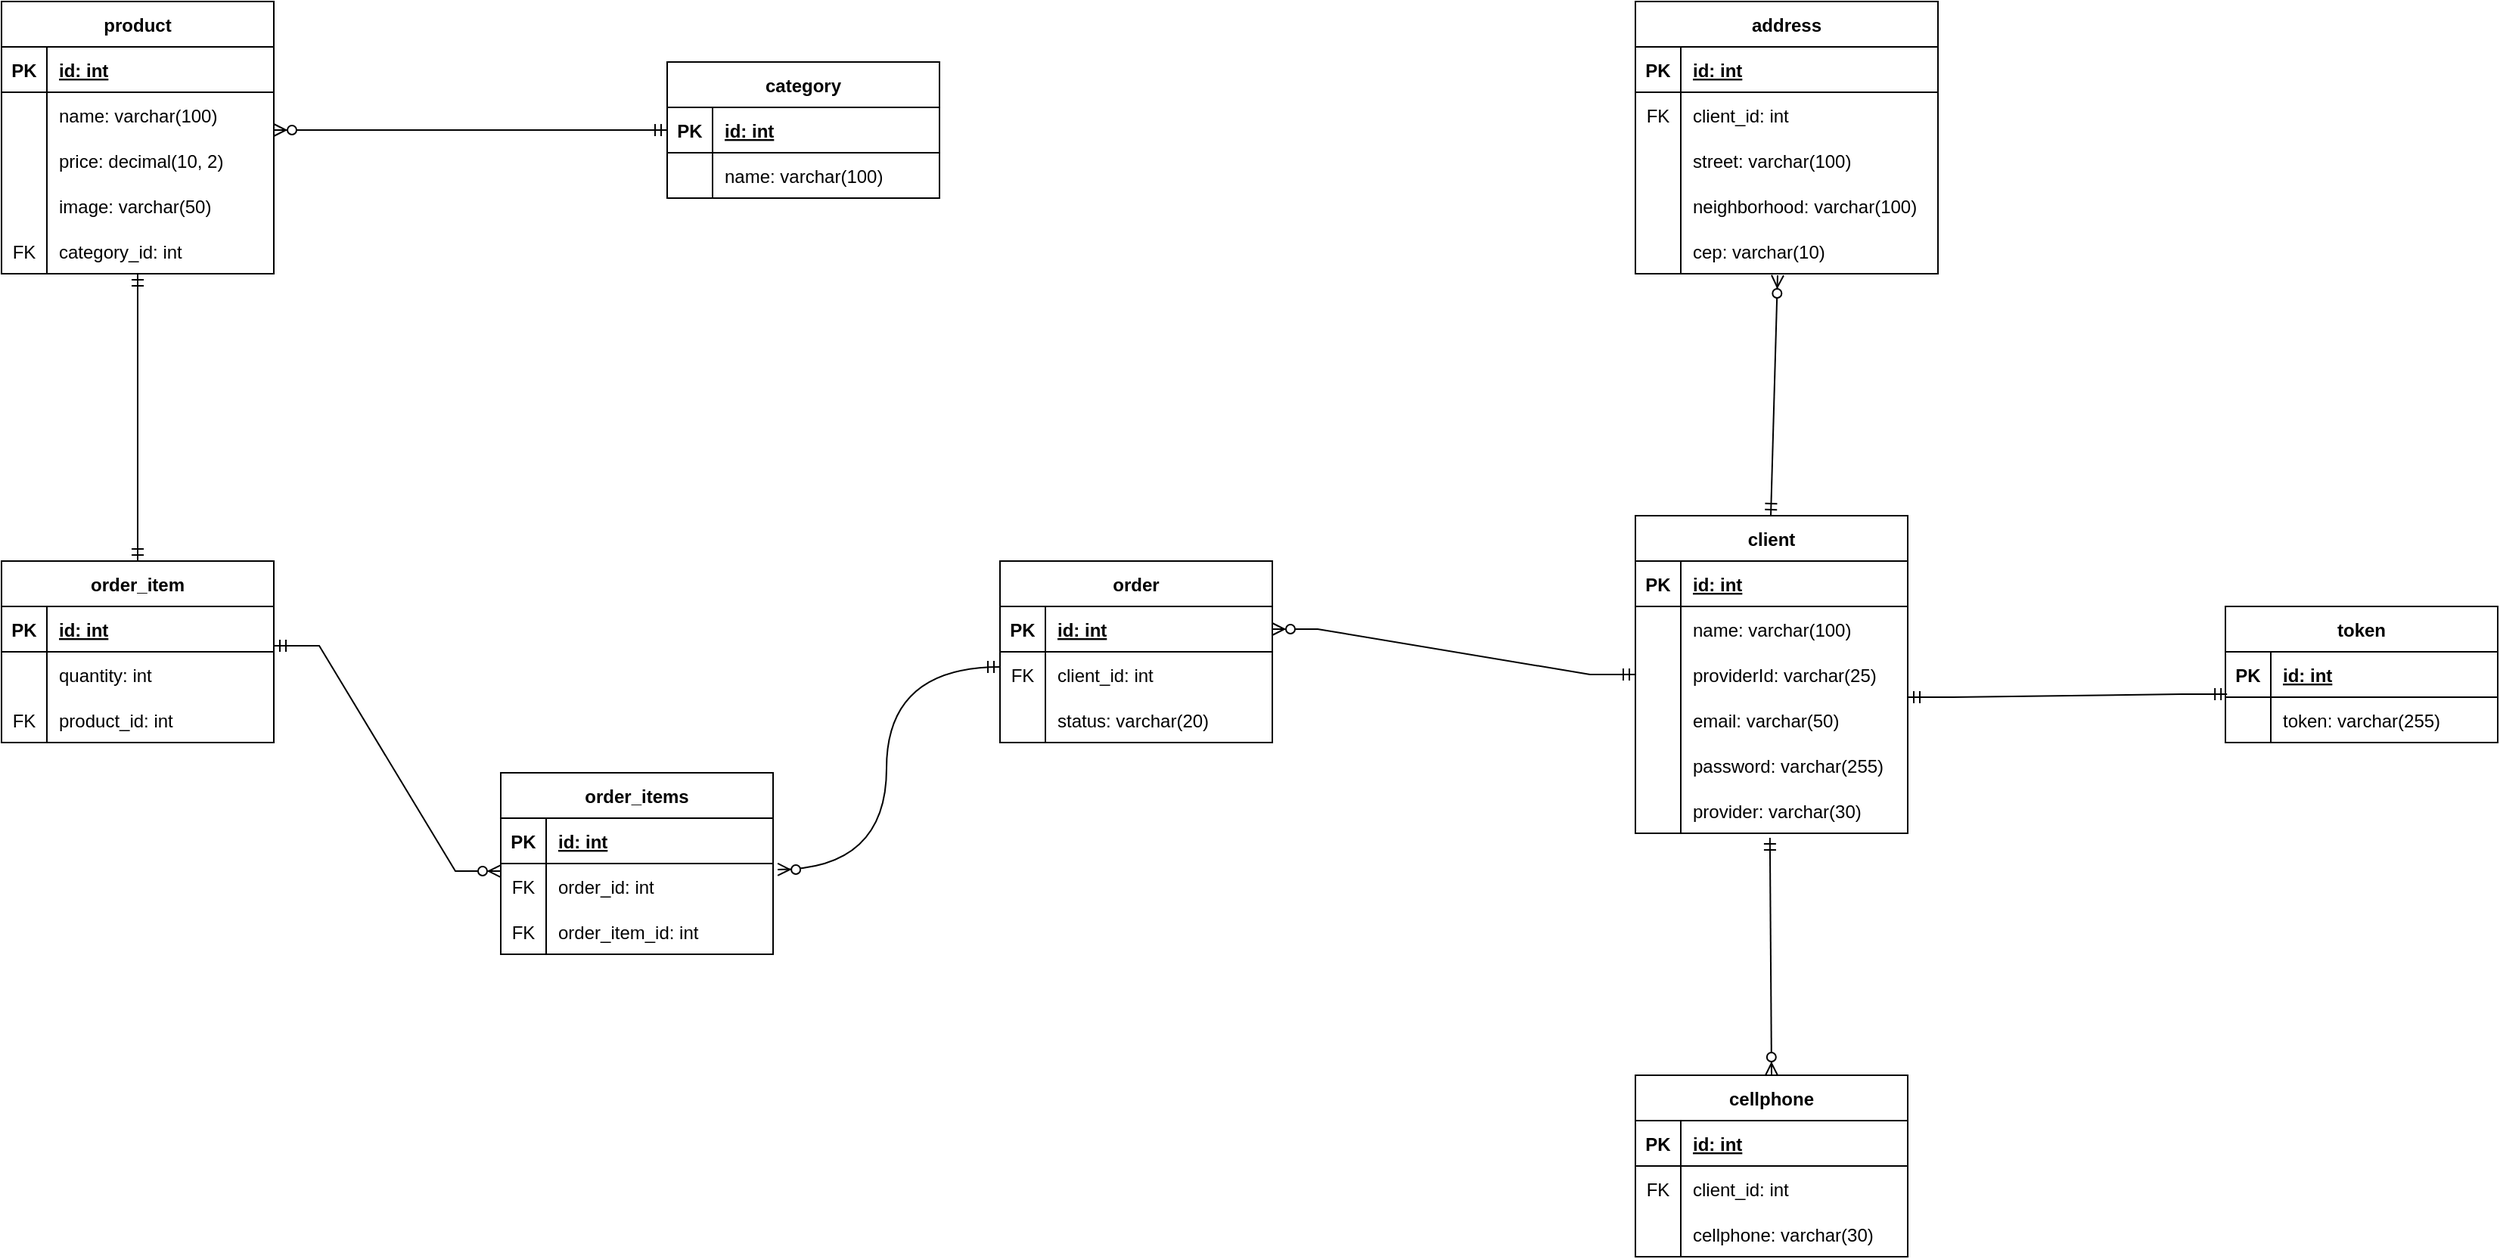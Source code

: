 <mxfile version="20.8.24" type="device"><diagram name="Page-1" id="gezLoNhb-tjD5XH3WzKL"><mxGraphModel dx="2074" dy="797" grid="1" gridSize="10" guides="1" tooltips="1" connect="1" arrows="1" fold="1" page="1" pageScale="1" pageWidth="850" pageHeight="1100" math="0" shadow="0"><root><mxCell id="0"/><mxCell id="1" parent="0"/><mxCell id="jkJOTehZVfetr9WeZ3uj-1" value="product" style="shape=table;startSize=30;container=1;collapsible=1;childLayout=tableLayout;fixedRows=1;rowLines=0;fontStyle=1;align=center;resizeLast=1;" parent="1" vertex="1"><mxGeometry x="90" y="50" width="180" height="180" as="geometry"/></mxCell><mxCell id="jkJOTehZVfetr9WeZ3uj-2" value="" style="shape=tableRow;horizontal=0;startSize=0;swimlaneHead=0;swimlaneBody=0;fillColor=none;collapsible=0;dropTarget=0;points=[[0,0.5],[1,0.5]];portConstraint=eastwest;top=0;left=0;right=0;bottom=1;" parent="jkJOTehZVfetr9WeZ3uj-1" vertex="1"><mxGeometry y="30" width="180" height="30" as="geometry"/></mxCell><mxCell id="jkJOTehZVfetr9WeZ3uj-3" value="PK" style="shape=partialRectangle;connectable=0;fillColor=none;top=0;left=0;bottom=0;right=0;fontStyle=1;overflow=hidden;" parent="jkJOTehZVfetr9WeZ3uj-2" vertex="1"><mxGeometry width="30" height="30" as="geometry"><mxRectangle width="30" height="30" as="alternateBounds"/></mxGeometry></mxCell><mxCell id="jkJOTehZVfetr9WeZ3uj-4" value="id: int" style="shape=partialRectangle;connectable=0;fillColor=none;top=0;left=0;bottom=0;right=0;align=left;spacingLeft=6;fontStyle=5;overflow=hidden;" parent="jkJOTehZVfetr9WeZ3uj-2" vertex="1"><mxGeometry x="30" width="150" height="30" as="geometry"><mxRectangle width="150" height="30" as="alternateBounds"/></mxGeometry></mxCell><mxCell id="jkJOTehZVfetr9WeZ3uj-5" value="" style="shape=tableRow;horizontal=0;startSize=0;swimlaneHead=0;swimlaneBody=0;fillColor=none;collapsible=0;dropTarget=0;points=[[0,0.5],[1,0.5]];portConstraint=eastwest;top=0;left=0;right=0;bottom=0;" parent="jkJOTehZVfetr9WeZ3uj-1" vertex="1"><mxGeometry y="60" width="180" height="30" as="geometry"/></mxCell><mxCell id="jkJOTehZVfetr9WeZ3uj-6" value="" style="shape=partialRectangle;connectable=0;fillColor=none;top=0;left=0;bottom=0;right=0;editable=1;overflow=hidden;" parent="jkJOTehZVfetr9WeZ3uj-5" vertex="1"><mxGeometry width="30" height="30" as="geometry"><mxRectangle width="30" height="30" as="alternateBounds"/></mxGeometry></mxCell><mxCell id="jkJOTehZVfetr9WeZ3uj-7" value="name: varchar(100)" style="shape=partialRectangle;connectable=0;fillColor=none;top=0;left=0;bottom=0;right=0;align=left;spacingLeft=6;overflow=hidden;" parent="jkJOTehZVfetr9WeZ3uj-5" vertex="1"><mxGeometry x="30" width="150" height="30" as="geometry"><mxRectangle width="150" height="30" as="alternateBounds"/></mxGeometry></mxCell><mxCell id="jkJOTehZVfetr9WeZ3uj-8" value="" style="shape=tableRow;horizontal=0;startSize=0;swimlaneHead=0;swimlaneBody=0;fillColor=none;collapsible=0;dropTarget=0;points=[[0,0.5],[1,0.5]];portConstraint=eastwest;top=0;left=0;right=0;bottom=0;" parent="jkJOTehZVfetr9WeZ3uj-1" vertex="1"><mxGeometry y="90" width="180" height="30" as="geometry"/></mxCell><mxCell id="jkJOTehZVfetr9WeZ3uj-9" value="" style="shape=partialRectangle;connectable=0;fillColor=none;top=0;left=0;bottom=0;right=0;editable=1;overflow=hidden;" parent="jkJOTehZVfetr9WeZ3uj-8" vertex="1"><mxGeometry width="30" height="30" as="geometry"><mxRectangle width="30" height="30" as="alternateBounds"/></mxGeometry></mxCell><mxCell id="jkJOTehZVfetr9WeZ3uj-10" value="price: decimal(10, 2)" style="shape=partialRectangle;connectable=0;fillColor=none;top=0;left=0;bottom=0;right=0;align=left;spacingLeft=6;overflow=hidden;" parent="jkJOTehZVfetr9WeZ3uj-8" vertex="1"><mxGeometry x="30" width="150" height="30" as="geometry"><mxRectangle width="150" height="30" as="alternateBounds"/></mxGeometry></mxCell><mxCell id="jkJOTehZVfetr9WeZ3uj-11" value="" style="shape=tableRow;horizontal=0;startSize=0;swimlaneHead=0;swimlaneBody=0;fillColor=none;collapsible=0;dropTarget=0;points=[[0,0.5],[1,0.5]];portConstraint=eastwest;top=0;left=0;right=0;bottom=0;" parent="jkJOTehZVfetr9WeZ3uj-1" vertex="1"><mxGeometry y="120" width="180" height="30" as="geometry"/></mxCell><mxCell id="jkJOTehZVfetr9WeZ3uj-12" value="" style="shape=partialRectangle;connectable=0;fillColor=none;top=0;left=0;bottom=0;right=0;editable=1;overflow=hidden;" parent="jkJOTehZVfetr9WeZ3uj-11" vertex="1"><mxGeometry width="30" height="30" as="geometry"><mxRectangle width="30" height="30" as="alternateBounds"/></mxGeometry></mxCell><mxCell id="jkJOTehZVfetr9WeZ3uj-13" value="image: varchar(50)" style="shape=partialRectangle;connectable=0;fillColor=none;top=0;left=0;bottom=0;right=0;align=left;spacingLeft=6;overflow=hidden;" parent="jkJOTehZVfetr9WeZ3uj-11" vertex="1"><mxGeometry x="30" width="150" height="30" as="geometry"><mxRectangle width="150" height="30" as="alternateBounds"/></mxGeometry></mxCell><mxCell id="jkJOTehZVfetr9WeZ3uj-195" value="" style="shape=tableRow;horizontal=0;startSize=0;swimlaneHead=0;swimlaneBody=0;fillColor=none;collapsible=0;dropTarget=0;points=[[0,0.5],[1,0.5]];portConstraint=eastwest;top=0;left=0;right=0;bottom=0;" parent="jkJOTehZVfetr9WeZ3uj-1" vertex="1"><mxGeometry y="150" width="180" height="30" as="geometry"/></mxCell><mxCell id="jkJOTehZVfetr9WeZ3uj-196" value="FK" style="shape=partialRectangle;connectable=0;fillColor=none;top=0;left=0;bottom=0;right=0;fontStyle=0;overflow=hidden;" parent="jkJOTehZVfetr9WeZ3uj-195" vertex="1"><mxGeometry width="30" height="30" as="geometry"><mxRectangle width="30" height="30" as="alternateBounds"/></mxGeometry></mxCell><mxCell id="jkJOTehZVfetr9WeZ3uj-197" value="category_id: int" style="shape=partialRectangle;connectable=0;fillColor=none;top=0;left=0;bottom=0;right=0;align=left;spacingLeft=6;fontStyle=0;overflow=hidden;" parent="jkJOTehZVfetr9WeZ3uj-195" vertex="1"><mxGeometry x="30" width="150" height="30" as="geometry"><mxRectangle width="150" height="30" as="alternateBounds"/></mxGeometry></mxCell><mxCell id="jkJOTehZVfetr9WeZ3uj-42" value="category" style="shape=table;startSize=30;container=1;collapsible=1;childLayout=tableLayout;fixedRows=1;rowLines=0;fontStyle=1;align=center;resizeLast=1;" parent="1" vertex="1"><mxGeometry x="530" y="90" width="180" height="90" as="geometry"/></mxCell><mxCell id="jkJOTehZVfetr9WeZ3uj-43" value="" style="shape=tableRow;horizontal=0;startSize=0;swimlaneHead=0;swimlaneBody=0;fillColor=none;collapsible=0;dropTarget=0;points=[[0,0.5],[1,0.5]];portConstraint=eastwest;top=0;left=0;right=0;bottom=1;" parent="jkJOTehZVfetr9WeZ3uj-42" vertex="1"><mxGeometry y="30" width="180" height="30" as="geometry"/></mxCell><mxCell id="jkJOTehZVfetr9WeZ3uj-44" value="PK" style="shape=partialRectangle;connectable=0;fillColor=none;top=0;left=0;bottom=0;right=0;fontStyle=1;overflow=hidden;" parent="jkJOTehZVfetr9WeZ3uj-43" vertex="1"><mxGeometry width="30" height="30" as="geometry"><mxRectangle width="30" height="30" as="alternateBounds"/></mxGeometry></mxCell><mxCell id="jkJOTehZVfetr9WeZ3uj-45" value="id: int" style="shape=partialRectangle;connectable=0;fillColor=none;top=0;left=0;bottom=0;right=0;align=left;spacingLeft=6;fontStyle=5;overflow=hidden;" parent="jkJOTehZVfetr9WeZ3uj-43" vertex="1"><mxGeometry x="30" width="150" height="30" as="geometry"><mxRectangle width="150" height="30" as="alternateBounds"/></mxGeometry></mxCell><mxCell id="jkJOTehZVfetr9WeZ3uj-46" value="" style="shape=tableRow;horizontal=0;startSize=0;swimlaneHead=0;swimlaneBody=0;fillColor=none;collapsible=0;dropTarget=0;points=[[0,0.5],[1,0.5]];portConstraint=eastwest;top=0;left=0;right=0;bottom=0;" parent="jkJOTehZVfetr9WeZ3uj-42" vertex="1"><mxGeometry y="60" width="180" height="30" as="geometry"/></mxCell><mxCell id="jkJOTehZVfetr9WeZ3uj-47" value="" style="shape=partialRectangle;connectable=0;fillColor=none;top=0;left=0;bottom=0;right=0;editable=1;overflow=hidden;" parent="jkJOTehZVfetr9WeZ3uj-46" vertex="1"><mxGeometry width="30" height="30" as="geometry"><mxRectangle width="30" height="30" as="alternateBounds"/></mxGeometry></mxCell><mxCell id="jkJOTehZVfetr9WeZ3uj-48" value="name: varchar(100)" style="shape=partialRectangle;connectable=0;fillColor=none;top=0;left=0;bottom=0;right=0;align=left;spacingLeft=6;overflow=hidden;" parent="jkJOTehZVfetr9WeZ3uj-46" vertex="1"><mxGeometry x="30" width="150" height="30" as="geometry"><mxRectangle width="150" height="30" as="alternateBounds"/></mxGeometry></mxCell><mxCell id="jkJOTehZVfetr9WeZ3uj-93" value="order_item" style="shape=table;startSize=30;container=1;collapsible=1;childLayout=tableLayout;fixedRows=1;rowLines=0;fontStyle=1;align=center;resizeLast=1;" parent="1" vertex="1"><mxGeometry x="90" y="420" width="180" height="120" as="geometry"/></mxCell><mxCell id="jkJOTehZVfetr9WeZ3uj-94" value="" style="shape=tableRow;horizontal=0;startSize=0;swimlaneHead=0;swimlaneBody=0;fillColor=none;collapsible=0;dropTarget=0;points=[[0,0.5],[1,0.5]];portConstraint=eastwest;top=0;left=0;right=0;bottom=1;" parent="jkJOTehZVfetr9WeZ3uj-93" vertex="1"><mxGeometry y="30" width="180" height="30" as="geometry"/></mxCell><mxCell id="jkJOTehZVfetr9WeZ3uj-95" value="PK" style="shape=partialRectangle;connectable=0;fillColor=none;top=0;left=0;bottom=0;right=0;fontStyle=1;overflow=hidden;" parent="jkJOTehZVfetr9WeZ3uj-94" vertex="1"><mxGeometry width="30" height="30" as="geometry"><mxRectangle width="30" height="30" as="alternateBounds"/></mxGeometry></mxCell><mxCell id="jkJOTehZVfetr9WeZ3uj-96" value="id: int" style="shape=partialRectangle;connectable=0;fillColor=none;top=0;left=0;bottom=0;right=0;align=left;spacingLeft=6;fontStyle=5;overflow=hidden;" parent="jkJOTehZVfetr9WeZ3uj-94" vertex="1"><mxGeometry x="30" width="150" height="30" as="geometry"><mxRectangle width="150" height="30" as="alternateBounds"/></mxGeometry></mxCell><mxCell id="jkJOTehZVfetr9WeZ3uj-97" value="" style="shape=tableRow;horizontal=0;startSize=0;swimlaneHead=0;swimlaneBody=0;fillColor=none;collapsible=0;dropTarget=0;points=[[0,0.5],[1,0.5]];portConstraint=eastwest;top=0;left=0;right=0;bottom=0;" parent="jkJOTehZVfetr9WeZ3uj-93" vertex="1"><mxGeometry y="60" width="180" height="30" as="geometry"/></mxCell><mxCell id="jkJOTehZVfetr9WeZ3uj-98" value="" style="shape=partialRectangle;connectable=0;fillColor=none;top=0;left=0;bottom=0;right=0;editable=1;overflow=hidden;" parent="jkJOTehZVfetr9WeZ3uj-97" vertex="1"><mxGeometry width="30" height="30" as="geometry"><mxRectangle width="30" height="30" as="alternateBounds"/></mxGeometry></mxCell><mxCell id="jkJOTehZVfetr9WeZ3uj-99" value="quantity: int" style="shape=partialRectangle;connectable=0;fillColor=none;top=0;left=0;bottom=0;right=0;align=left;spacingLeft=6;overflow=hidden;" parent="jkJOTehZVfetr9WeZ3uj-97" vertex="1"><mxGeometry x="30" width="150" height="30" as="geometry"><mxRectangle width="150" height="30" as="alternateBounds"/></mxGeometry></mxCell><mxCell id="jkJOTehZVfetr9WeZ3uj-100" value="" style="shape=tableRow;horizontal=0;startSize=0;swimlaneHead=0;swimlaneBody=0;fillColor=none;collapsible=0;dropTarget=0;points=[[0,0.5],[1,0.5]];portConstraint=eastwest;top=0;left=0;right=0;bottom=0;" parent="jkJOTehZVfetr9WeZ3uj-93" vertex="1"><mxGeometry y="90" width="180" height="30" as="geometry"/></mxCell><mxCell id="jkJOTehZVfetr9WeZ3uj-101" value="FK" style="shape=partialRectangle;connectable=0;fillColor=none;top=0;left=0;bottom=0;right=0;editable=1;overflow=hidden;" parent="jkJOTehZVfetr9WeZ3uj-100" vertex="1"><mxGeometry width="30" height="30" as="geometry"><mxRectangle width="30" height="30" as="alternateBounds"/></mxGeometry></mxCell><mxCell id="jkJOTehZVfetr9WeZ3uj-102" value="product_id: int" style="shape=partialRectangle;connectable=0;fillColor=none;top=0;left=0;bottom=0;right=0;align=left;spacingLeft=6;overflow=hidden;" parent="jkJOTehZVfetr9WeZ3uj-100" vertex="1"><mxGeometry x="30" width="150" height="30" as="geometry"><mxRectangle width="150" height="30" as="alternateBounds"/></mxGeometry></mxCell><mxCell id="jkJOTehZVfetr9WeZ3uj-106" value="" style="fontSize=12;html=1;endArrow=ERmandOne;startArrow=ERmandOne;rounded=0;entryX=0.5;entryY=0;entryDx=0;entryDy=0;" parent="1" target="jkJOTehZVfetr9WeZ3uj-93" edge="1"><mxGeometry width="100" height="100" relative="1" as="geometry"><mxPoint x="180" y="230" as="sourcePoint"/><mxPoint x="210" y="360" as="targetPoint"/></mxGeometry></mxCell><mxCell id="jkJOTehZVfetr9WeZ3uj-107" value="order" style="shape=table;startSize=30;container=1;collapsible=1;childLayout=tableLayout;fixedRows=1;rowLines=0;fontStyle=1;align=center;resizeLast=1;" parent="1" vertex="1"><mxGeometry x="750" y="420" width="180" height="120" as="geometry"/></mxCell><mxCell id="jkJOTehZVfetr9WeZ3uj-108" value="" style="shape=tableRow;horizontal=0;startSize=0;swimlaneHead=0;swimlaneBody=0;fillColor=none;collapsible=0;dropTarget=0;points=[[0,0.5],[1,0.5]];portConstraint=eastwest;top=0;left=0;right=0;bottom=1;" parent="jkJOTehZVfetr9WeZ3uj-107" vertex="1"><mxGeometry y="30" width="180" height="30" as="geometry"/></mxCell><mxCell id="jkJOTehZVfetr9WeZ3uj-109" value="PK" style="shape=partialRectangle;connectable=0;fillColor=none;top=0;left=0;bottom=0;right=0;fontStyle=1;overflow=hidden;" parent="jkJOTehZVfetr9WeZ3uj-108" vertex="1"><mxGeometry width="30" height="30" as="geometry"><mxRectangle width="30" height="30" as="alternateBounds"/></mxGeometry></mxCell><mxCell id="jkJOTehZVfetr9WeZ3uj-110" value="id: int" style="shape=partialRectangle;connectable=0;fillColor=none;top=0;left=0;bottom=0;right=0;align=left;spacingLeft=6;fontStyle=5;overflow=hidden;" parent="jkJOTehZVfetr9WeZ3uj-108" vertex="1"><mxGeometry x="30" width="150" height="30" as="geometry"><mxRectangle width="150" height="30" as="alternateBounds"/></mxGeometry></mxCell><mxCell id="jkJOTehZVfetr9WeZ3uj-111" value="" style="shape=tableRow;horizontal=0;startSize=0;swimlaneHead=0;swimlaneBody=0;fillColor=none;collapsible=0;dropTarget=0;points=[[0,0.5],[1,0.5]];portConstraint=eastwest;top=0;left=0;right=0;bottom=0;" parent="jkJOTehZVfetr9WeZ3uj-107" vertex="1"><mxGeometry y="60" width="180" height="30" as="geometry"/></mxCell><mxCell id="jkJOTehZVfetr9WeZ3uj-112" value="FK" style="shape=partialRectangle;connectable=0;fillColor=none;top=0;left=0;bottom=0;right=0;editable=1;overflow=hidden;" parent="jkJOTehZVfetr9WeZ3uj-111" vertex="1"><mxGeometry width="30" height="30" as="geometry"><mxRectangle width="30" height="30" as="alternateBounds"/></mxGeometry></mxCell><mxCell id="jkJOTehZVfetr9WeZ3uj-113" value="client_id: int" style="shape=partialRectangle;connectable=0;fillColor=none;top=0;left=0;bottom=0;right=0;align=left;spacingLeft=6;overflow=hidden;" parent="jkJOTehZVfetr9WeZ3uj-111" vertex="1"><mxGeometry x="30" width="150" height="30" as="geometry"><mxRectangle width="150" height="30" as="alternateBounds"/></mxGeometry></mxCell><mxCell id="jkJOTehZVfetr9WeZ3uj-114" value="" style="shape=tableRow;horizontal=0;startSize=0;swimlaneHead=0;swimlaneBody=0;fillColor=none;collapsible=0;dropTarget=0;points=[[0,0.5],[1,0.5]];portConstraint=eastwest;top=0;left=0;right=0;bottom=0;" parent="jkJOTehZVfetr9WeZ3uj-107" vertex="1"><mxGeometry y="90" width="180" height="30" as="geometry"/></mxCell><mxCell id="jkJOTehZVfetr9WeZ3uj-115" value="" style="shape=partialRectangle;connectable=0;fillColor=none;top=0;left=0;bottom=0;right=0;editable=1;overflow=hidden;" parent="jkJOTehZVfetr9WeZ3uj-114" vertex="1"><mxGeometry width="30" height="30" as="geometry"><mxRectangle width="30" height="30" as="alternateBounds"/></mxGeometry></mxCell><mxCell id="jkJOTehZVfetr9WeZ3uj-116" value="status: varchar(20)" style="shape=partialRectangle;connectable=0;fillColor=none;top=0;left=0;bottom=0;right=0;align=left;spacingLeft=6;overflow=hidden;" parent="jkJOTehZVfetr9WeZ3uj-114" vertex="1"><mxGeometry x="30" width="150" height="30" as="geometry"><mxRectangle width="150" height="30" as="alternateBounds"/></mxGeometry></mxCell><mxCell id="jkJOTehZVfetr9WeZ3uj-123" value="" style="fontSize=12;html=1;endArrow=ERzeroToMany;startArrow=ERmandOne;rounded=0;exitX=0;exitY=0.5;exitDx=0;exitDy=0;" parent="1" source="jkJOTehZVfetr9WeZ3uj-43" edge="1"><mxGeometry width="100" height="100" relative="1" as="geometry"><mxPoint x="390" y="200" as="sourcePoint"/><mxPoint x="270" y="135" as="targetPoint"/></mxGeometry></mxCell><mxCell id="jkJOTehZVfetr9WeZ3uj-124" value="order_items" style="shape=table;startSize=30;container=1;collapsible=1;childLayout=tableLayout;fixedRows=1;rowLines=0;fontStyle=1;align=center;resizeLast=1;" parent="1" vertex="1"><mxGeometry x="420" y="560" width="180" height="120" as="geometry"/></mxCell><mxCell id="jkJOTehZVfetr9WeZ3uj-125" value="" style="shape=tableRow;horizontal=0;startSize=0;swimlaneHead=0;swimlaneBody=0;fillColor=none;collapsible=0;dropTarget=0;points=[[0,0.5],[1,0.5]];portConstraint=eastwest;top=0;left=0;right=0;bottom=1;" parent="jkJOTehZVfetr9WeZ3uj-124" vertex="1"><mxGeometry y="30" width="180" height="30" as="geometry"/></mxCell><mxCell id="jkJOTehZVfetr9WeZ3uj-126" value="PK" style="shape=partialRectangle;connectable=0;fillColor=none;top=0;left=0;bottom=0;right=0;fontStyle=1;overflow=hidden;" parent="jkJOTehZVfetr9WeZ3uj-125" vertex="1"><mxGeometry width="30" height="30" as="geometry"><mxRectangle width="30" height="30" as="alternateBounds"/></mxGeometry></mxCell><mxCell id="jkJOTehZVfetr9WeZ3uj-127" value="id: int" style="shape=partialRectangle;connectable=0;fillColor=none;top=0;left=0;bottom=0;right=0;align=left;spacingLeft=6;fontStyle=5;overflow=hidden;" parent="jkJOTehZVfetr9WeZ3uj-125" vertex="1"><mxGeometry x="30" width="150" height="30" as="geometry"><mxRectangle width="150" height="30" as="alternateBounds"/></mxGeometry></mxCell><mxCell id="jkJOTehZVfetr9WeZ3uj-128" value="" style="shape=tableRow;horizontal=0;startSize=0;swimlaneHead=0;swimlaneBody=0;fillColor=none;collapsible=0;dropTarget=0;points=[[0,0.5],[1,0.5]];portConstraint=eastwest;top=0;left=0;right=0;bottom=0;" parent="jkJOTehZVfetr9WeZ3uj-124" vertex="1"><mxGeometry y="60" width="180" height="30" as="geometry"/></mxCell><mxCell id="jkJOTehZVfetr9WeZ3uj-129" value="FK" style="shape=partialRectangle;connectable=0;fillColor=none;top=0;left=0;bottom=0;right=0;editable=1;overflow=hidden;" parent="jkJOTehZVfetr9WeZ3uj-128" vertex="1"><mxGeometry width="30" height="30" as="geometry"><mxRectangle width="30" height="30" as="alternateBounds"/></mxGeometry></mxCell><mxCell id="jkJOTehZVfetr9WeZ3uj-130" value="order_id: int" style="shape=partialRectangle;connectable=0;fillColor=none;top=0;left=0;bottom=0;right=0;align=left;spacingLeft=6;overflow=hidden;" parent="jkJOTehZVfetr9WeZ3uj-128" vertex="1"><mxGeometry x="30" width="150" height="30" as="geometry"><mxRectangle width="150" height="30" as="alternateBounds"/></mxGeometry></mxCell><mxCell id="jkJOTehZVfetr9WeZ3uj-131" value="" style="shape=tableRow;horizontal=0;startSize=0;swimlaneHead=0;swimlaneBody=0;fillColor=none;collapsible=0;dropTarget=0;points=[[0,0.5],[1,0.5]];portConstraint=eastwest;top=0;left=0;right=0;bottom=0;" parent="jkJOTehZVfetr9WeZ3uj-124" vertex="1"><mxGeometry y="90" width="180" height="30" as="geometry"/></mxCell><mxCell id="jkJOTehZVfetr9WeZ3uj-132" value="FK" style="shape=partialRectangle;connectable=0;fillColor=none;top=0;left=0;bottom=0;right=0;editable=1;overflow=hidden;" parent="jkJOTehZVfetr9WeZ3uj-131" vertex="1"><mxGeometry width="30" height="30" as="geometry"><mxRectangle width="30" height="30" as="alternateBounds"/></mxGeometry></mxCell><mxCell id="jkJOTehZVfetr9WeZ3uj-133" value="order_item_id: int" style="shape=partialRectangle;connectable=0;fillColor=none;top=0;left=0;bottom=0;right=0;align=left;spacingLeft=6;overflow=hidden;" parent="jkJOTehZVfetr9WeZ3uj-131" vertex="1"><mxGeometry x="30" width="150" height="30" as="geometry"><mxRectangle width="150" height="30" as="alternateBounds"/></mxGeometry></mxCell><mxCell id="jkJOTehZVfetr9WeZ3uj-137" value="" style="edgeStyle=entityRelationEdgeStyle;fontSize=12;html=1;endArrow=ERzeroToMany;startArrow=ERmandOne;rounded=0;entryX=0;entryY=0.167;entryDx=0;entryDy=0;entryPerimeter=0;exitX=1;exitY=-0.133;exitDx=0;exitDy=0;exitPerimeter=0;" parent="1" source="jkJOTehZVfetr9WeZ3uj-97" target="jkJOTehZVfetr9WeZ3uj-128" edge="1"><mxGeometry width="100" height="100" relative="1" as="geometry"><mxPoint x="310" y="480" as="sourcePoint"/><mxPoint x="370" y="380" as="targetPoint"/></mxGeometry></mxCell><mxCell id="jkJOTehZVfetr9WeZ3uj-139" value="client" style="shape=table;startSize=30;container=1;collapsible=1;childLayout=tableLayout;fixedRows=1;rowLines=0;fontStyle=1;align=center;resizeLast=1;" parent="1" vertex="1"><mxGeometry x="1170" y="390" width="180" height="210" as="geometry"/></mxCell><mxCell id="jkJOTehZVfetr9WeZ3uj-140" value="" style="shape=tableRow;horizontal=0;startSize=0;swimlaneHead=0;swimlaneBody=0;fillColor=none;collapsible=0;dropTarget=0;points=[[0,0.5],[1,0.5]];portConstraint=eastwest;top=0;left=0;right=0;bottom=1;" parent="jkJOTehZVfetr9WeZ3uj-139" vertex="1"><mxGeometry y="30" width="180" height="30" as="geometry"/></mxCell><mxCell id="jkJOTehZVfetr9WeZ3uj-141" value="PK" style="shape=partialRectangle;connectable=0;fillColor=none;top=0;left=0;bottom=0;right=0;fontStyle=1;overflow=hidden;" parent="jkJOTehZVfetr9WeZ3uj-140" vertex="1"><mxGeometry width="30" height="30" as="geometry"><mxRectangle width="30" height="30" as="alternateBounds"/></mxGeometry></mxCell><mxCell id="jkJOTehZVfetr9WeZ3uj-142" value="id: int" style="shape=partialRectangle;connectable=0;fillColor=none;top=0;left=0;bottom=0;right=0;align=left;spacingLeft=6;fontStyle=5;overflow=hidden;" parent="jkJOTehZVfetr9WeZ3uj-140" vertex="1"><mxGeometry x="30" width="150" height="30" as="geometry"><mxRectangle width="150" height="30" as="alternateBounds"/></mxGeometry></mxCell><mxCell id="jkJOTehZVfetr9WeZ3uj-143" value="" style="shape=tableRow;horizontal=0;startSize=0;swimlaneHead=0;swimlaneBody=0;fillColor=none;collapsible=0;dropTarget=0;points=[[0,0.5],[1,0.5]];portConstraint=eastwest;top=0;left=0;right=0;bottom=0;" parent="jkJOTehZVfetr9WeZ3uj-139" vertex="1"><mxGeometry y="60" width="180" height="30" as="geometry"/></mxCell><mxCell id="jkJOTehZVfetr9WeZ3uj-144" value="" style="shape=partialRectangle;connectable=0;fillColor=none;top=0;left=0;bottom=0;right=0;editable=1;overflow=hidden;" parent="jkJOTehZVfetr9WeZ3uj-143" vertex="1"><mxGeometry width="30" height="30" as="geometry"><mxRectangle width="30" height="30" as="alternateBounds"/></mxGeometry></mxCell><mxCell id="jkJOTehZVfetr9WeZ3uj-145" value="name: varchar(100)" style="shape=partialRectangle;connectable=0;fillColor=none;top=0;left=0;bottom=0;right=0;align=left;spacingLeft=6;overflow=hidden;" parent="jkJOTehZVfetr9WeZ3uj-143" vertex="1"><mxGeometry x="30" width="150" height="30" as="geometry"><mxRectangle width="150" height="30" as="alternateBounds"/></mxGeometry></mxCell><mxCell id="jkJOTehZVfetr9WeZ3uj-160" value="" style="shape=tableRow;horizontal=0;startSize=0;swimlaneHead=0;swimlaneBody=0;fillColor=none;collapsible=0;dropTarget=0;points=[[0,0.5],[1,0.5]];portConstraint=eastwest;top=0;left=0;right=0;bottom=0;" parent="jkJOTehZVfetr9WeZ3uj-139" vertex="1"><mxGeometry y="90" width="180" height="30" as="geometry"/></mxCell><mxCell id="jkJOTehZVfetr9WeZ3uj-161" value="" style="shape=partialRectangle;connectable=0;fillColor=none;top=0;left=0;bottom=0;right=0;editable=1;overflow=hidden;" parent="jkJOTehZVfetr9WeZ3uj-160" vertex="1"><mxGeometry width="30" height="30" as="geometry"><mxRectangle width="30" height="30" as="alternateBounds"/></mxGeometry></mxCell><mxCell id="jkJOTehZVfetr9WeZ3uj-162" value="providerId: varchar(25)" style="shape=partialRectangle;connectable=0;fillColor=none;top=0;left=0;bottom=0;right=0;align=left;spacingLeft=6;overflow=hidden;" parent="jkJOTehZVfetr9WeZ3uj-160" vertex="1"><mxGeometry x="30" width="150" height="30" as="geometry"><mxRectangle width="150" height="30" as="alternateBounds"/></mxGeometry></mxCell><mxCell id="jkJOTehZVfetr9WeZ3uj-146" value="" style="shape=tableRow;horizontal=0;startSize=0;swimlaneHead=0;swimlaneBody=0;fillColor=none;collapsible=0;dropTarget=0;points=[[0,0.5],[1,0.5]];portConstraint=eastwest;top=0;left=0;right=0;bottom=0;" parent="jkJOTehZVfetr9WeZ3uj-139" vertex="1"><mxGeometry y="120" width="180" height="30" as="geometry"/></mxCell><mxCell id="jkJOTehZVfetr9WeZ3uj-147" value="" style="shape=partialRectangle;connectable=0;fillColor=none;top=0;left=0;bottom=0;right=0;editable=1;overflow=hidden;" parent="jkJOTehZVfetr9WeZ3uj-146" vertex="1"><mxGeometry width="30" height="30" as="geometry"><mxRectangle width="30" height="30" as="alternateBounds"/></mxGeometry></mxCell><mxCell id="jkJOTehZVfetr9WeZ3uj-148" value="email: varchar(50)" style="shape=partialRectangle;connectable=0;fillColor=none;top=0;left=0;bottom=0;right=0;align=left;spacingLeft=6;overflow=hidden;" parent="jkJOTehZVfetr9WeZ3uj-146" vertex="1"><mxGeometry x="30" width="150" height="30" as="geometry"><mxRectangle width="150" height="30" as="alternateBounds"/></mxGeometry></mxCell><mxCell id="jkJOTehZVfetr9WeZ3uj-149" value="" style="shape=tableRow;horizontal=0;startSize=0;swimlaneHead=0;swimlaneBody=0;fillColor=none;collapsible=0;dropTarget=0;points=[[0,0.5],[1,0.5]];portConstraint=eastwest;top=0;left=0;right=0;bottom=0;" parent="jkJOTehZVfetr9WeZ3uj-139" vertex="1"><mxGeometry y="150" width="180" height="30" as="geometry"/></mxCell><mxCell id="jkJOTehZVfetr9WeZ3uj-150" value="" style="shape=partialRectangle;connectable=0;fillColor=none;top=0;left=0;bottom=0;right=0;editable=1;overflow=hidden;" parent="jkJOTehZVfetr9WeZ3uj-149" vertex="1"><mxGeometry width="30" height="30" as="geometry"><mxRectangle width="30" height="30" as="alternateBounds"/></mxGeometry></mxCell><mxCell id="jkJOTehZVfetr9WeZ3uj-151" value="password: varchar(255)" style="shape=partialRectangle;connectable=0;fillColor=none;top=0;left=0;bottom=0;right=0;align=left;spacingLeft=6;overflow=hidden;" parent="jkJOTehZVfetr9WeZ3uj-149" vertex="1"><mxGeometry x="30" width="150" height="30" as="geometry"><mxRectangle width="150" height="30" as="alternateBounds"/></mxGeometry></mxCell><mxCell id="jkJOTehZVfetr9WeZ3uj-164" value="" style="shape=tableRow;horizontal=0;startSize=0;swimlaneHead=0;swimlaneBody=0;fillColor=none;collapsible=0;dropTarget=0;points=[[0,0.5],[1,0.5]];portConstraint=eastwest;top=0;left=0;right=0;bottom=0;" parent="jkJOTehZVfetr9WeZ3uj-139" vertex="1"><mxGeometry y="180" width="180" height="30" as="geometry"/></mxCell><mxCell id="jkJOTehZVfetr9WeZ3uj-165" value="" style="shape=partialRectangle;connectable=0;fillColor=none;top=0;left=0;bottom=0;right=0;editable=1;overflow=hidden;" parent="jkJOTehZVfetr9WeZ3uj-164" vertex="1"><mxGeometry width="30" height="30" as="geometry"><mxRectangle width="30" height="30" as="alternateBounds"/></mxGeometry></mxCell><mxCell id="jkJOTehZVfetr9WeZ3uj-166" value="provider: varchar(30)" style="shape=partialRectangle;connectable=0;fillColor=none;top=0;left=0;bottom=0;right=0;align=left;spacingLeft=6;overflow=hidden;" parent="jkJOTehZVfetr9WeZ3uj-164" vertex="1"><mxGeometry x="30" width="150" height="30" as="geometry"><mxRectangle width="150" height="30" as="alternateBounds"/></mxGeometry></mxCell><mxCell id="G94xHZr9-VFKCpP7ACbd-2" value="" style="fontSize=12;html=1;endArrow=ERzeroToMany;startArrow=ERmandOne;rounded=0;entryX=1.017;entryY=0.133;entryDx=0;entryDy=0;entryPerimeter=0;exitX=0;exitY=0.333;exitDx=0;exitDy=0;exitPerimeter=0;edgeStyle=orthogonalEdgeStyle;curved=1;" parent="1" source="jkJOTehZVfetr9WeZ3uj-111" target="jkJOTehZVfetr9WeZ3uj-128" edge="1"><mxGeometry width="100" height="100" relative="1" as="geometry"><mxPoint x="570" y="552.5" as="sourcePoint"/><mxPoint x="610" y="330" as="targetPoint"/></mxGeometry></mxCell><mxCell id="G94xHZr9-VFKCpP7ACbd-3" value="" style="edgeStyle=entityRelationEdgeStyle;fontSize=12;html=1;endArrow=ERzeroToMany;startArrow=ERmandOne;rounded=0;exitX=0;exitY=0.5;exitDx=0;exitDy=0;" parent="1" source="jkJOTehZVfetr9WeZ3uj-160" target="jkJOTehZVfetr9WeZ3uj-108" edge="1"><mxGeometry width="100" height="100" relative="1" as="geometry"><mxPoint x="970" y="505" as="sourcePoint"/><mxPoint x="1120" y="350" as="targetPoint"/></mxGeometry></mxCell><mxCell id="kloegmuPQo2oF9CaFxaB-1" value="token" style="shape=table;startSize=30;container=1;collapsible=1;childLayout=tableLayout;fixedRows=1;rowLines=0;fontStyle=1;align=center;resizeLast=1;" vertex="1" parent="1"><mxGeometry x="1560" y="450" width="180" height="90" as="geometry"/></mxCell><mxCell id="kloegmuPQo2oF9CaFxaB-2" value="" style="shape=tableRow;horizontal=0;startSize=0;swimlaneHead=0;swimlaneBody=0;fillColor=none;collapsible=0;dropTarget=0;points=[[0,0.5],[1,0.5]];portConstraint=eastwest;top=0;left=0;right=0;bottom=1;" vertex="1" parent="kloegmuPQo2oF9CaFxaB-1"><mxGeometry y="30" width="180" height="30" as="geometry"/></mxCell><mxCell id="kloegmuPQo2oF9CaFxaB-3" value="PK" style="shape=partialRectangle;connectable=0;fillColor=none;top=0;left=0;bottom=0;right=0;fontStyle=1;overflow=hidden;" vertex="1" parent="kloegmuPQo2oF9CaFxaB-2"><mxGeometry width="30" height="30" as="geometry"><mxRectangle width="30" height="30" as="alternateBounds"/></mxGeometry></mxCell><mxCell id="kloegmuPQo2oF9CaFxaB-4" value="id: int" style="shape=partialRectangle;connectable=0;fillColor=none;top=0;left=0;bottom=0;right=0;align=left;spacingLeft=6;fontStyle=5;overflow=hidden;" vertex="1" parent="kloegmuPQo2oF9CaFxaB-2"><mxGeometry x="30" width="150" height="30" as="geometry"><mxRectangle width="150" height="30" as="alternateBounds"/></mxGeometry></mxCell><mxCell id="kloegmuPQo2oF9CaFxaB-5" value="" style="shape=tableRow;horizontal=0;startSize=0;swimlaneHead=0;swimlaneBody=0;fillColor=none;collapsible=0;dropTarget=0;points=[[0,0.5],[1,0.5]];portConstraint=eastwest;top=0;left=0;right=0;bottom=0;" vertex="1" parent="kloegmuPQo2oF9CaFxaB-1"><mxGeometry y="60" width="180" height="30" as="geometry"/></mxCell><mxCell id="kloegmuPQo2oF9CaFxaB-6" value="" style="shape=partialRectangle;connectable=0;fillColor=none;top=0;left=0;bottom=0;right=0;editable=1;overflow=hidden;" vertex="1" parent="kloegmuPQo2oF9CaFxaB-5"><mxGeometry width="30" height="30" as="geometry"><mxRectangle width="30" height="30" as="alternateBounds"/></mxGeometry></mxCell><mxCell id="kloegmuPQo2oF9CaFxaB-7" value="token: varchar(255)" style="shape=partialRectangle;connectable=0;fillColor=none;top=0;left=0;bottom=0;right=0;align=left;spacingLeft=6;overflow=hidden;" vertex="1" parent="kloegmuPQo2oF9CaFxaB-5"><mxGeometry x="30" width="150" height="30" as="geometry"><mxRectangle width="150" height="30" as="alternateBounds"/></mxGeometry></mxCell><mxCell id="kloegmuPQo2oF9CaFxaB-14" value="" style="edgeStyle=entityRelationEdgeStyle;fontSize=12;html=1;endArrow=ERmandOne;startArrow=ERmandOne;rounded=0;entryX=0.006;entryY=0.933;entryDx=0;entryDy=0;entryPerimeter=0;" edge="1" parent="1" target="kloegmuPQo2oF9CaFxaB-2"><mxGeometry width="100" height="100" relative="1" as="geometry"><mxPoint x="1350" y="510" as="sourcePoint"/><mxPoint x="1450" y="410" as="targetPoint"/></mxGeometry></mxCell><mxCell id="kloegmuPQo2oF9CaFxaB-15" value="address" style="shape=table;startSize=30;container=1;collapsible=1;childLayout=tableLayout;fixedRows=1;rowLines=0;fontStyle=1;align=center;resizeLast=1;" vertex="1" parent="1"><mxGeometry x="1170" y="50" width="200" height="180" as="geometry"/></mxCell><mxCell id="kloegmuPQo2oF9CaFxaB-16" value="" style="shape=tableRow;horizontal=0;startSize=0;swimlaneHead=0;swimlaneBody=0;fillColor=none;collapsible=0;dropTarget=0;points=[[0,0.5],[1,0.5]];portConstraint=eastwest;top=0;left=0;right=0;bottom=1;" vertex="1" parent="kloegmuPQo2oF9CaFxaB-15"><mxGeometry y="30" width="200" height="30" as="geometry"/></mxCell><mxCell id="kloegmuPQo2oF9CaFxaB-17" value="PK" style="shape=partialRectangle;connectable=0;fillColor=none;top=0;left=0;bottom=0;right=0;fontStyle=1;overflow=hidden;" vertex="1" parent="kloegmuPQo2oF9CaFxaB-16"><mxGeometry width="30" height="30" as="geometry"><mxRectangle width="30" height="30" as="alternateBounds"/></mxGeometry></mxCell><mxCell id="kloegmuPQo2oF9CaFxaB-18" value="id: int" style="shape=partialRectangle;connectable=0;fillColor=none;top=0;left=0;bottom=0;right=0;align=left;spacingLeft=6;fontStyle=5;overflow=hidden;" vertex="1" parent="kloegmuPQo2oF9CaFxaB-16"><mxGeometry x="30" width="170" height="30" as="geometry"><mxRectangle width="170" height="30" as="alternateBounds"/></mxGeometry></mxCell><mxCell id="kloegmuPQo2oF9CaFxaB-19" value="" style="shape=tableRow;horizontal=0;startSize=0;swimlaneHead=0;swimlaneBody=0;fillColor=none;collapsible=0;dropTarget=0;points=[[0,0.5],[1,0.5]];portConstraint=eastwest;top=0;left=0;right=0;bottom=0;" vertex="1" parent="kloegmuPQo2oF9CaFxaB-15"><mxGeometry y="60" width="200" height="30" as="geometry"/></mxCell><mxCell id="kloegmuPQo2oF9CaFxaB-20" value="FK" style="shape=partialRectangle;connectable=0;fillColor=none;top=0;left=0;bottom=0;right=0;editable=1;overflow=hidden;" vertex="1" parent="kloegmuPQo2oF9CaFxaB-19"><mxGeometry width="30" height="30" as="geometry"><mxRectangle width="30" height="30" as="alternateBounds"/></mxGeometry></mxCell><mxCell id="kloegmuPQo2oF9CaFxaB-21" value="client_id: int" style="shape=partialRectangle;connectable=0;fillColor=none;top=0;left=0;bottom=0;right=0;align=left;spacingLeft=6;overflow=hidden;" vertex="1" parent="kloegmuPQo2oF9CaFxaB-19"><mxGeometry x="30" width="170" height="30" as="geometry"><mxRectangle width="170" height="30" as="alternateBounds"/></mxGeometry></mxCell><mxCell id="kloegmuPQo2oF9CaFxaB-22" value="" style="shape=tableRow;horizontal=0;startSize=0;swimlaneHead=0;swimlaneBody=0;fillColor=none;collapsible=0;dropTarget=0;points=[[0,0.5],[1,0.5]];portConstraint=eastwest;top=0;left=0;right=0;bottom=0;" vertex="1" parent="kloegmuPQo2oF9CaFxaB-15"><mxGeometry y="90" width="200" height="30" as="geometry"/></mxCell><mxCell id="kloegmuPQo2oF9CaFxaB-23" value="" style="shape=partialRectangle;connectable=0;fillColor=none;top=0;left=0;bottom=0;right=0;editable=1;overflow=hidden;" vertex="1" parent="kloegmuPQo2oF9CaFxaB-22"><mxGeometry width="30" height="30" as="geometry"><mxRectangle width="30" height="30" as="alternateBounds"/></mxGeometry></mxCell><mxCell id="kloegmuPQo2oF9CaFxaB-24" value="street: varchar(100)" style="shape=partialRectangle;connectable=0;fillColor=none;top=0;left=0;bottom=0;right=0;align=left;spacingLeft=6;overflow=hidden;" vertex="1" parent="kloegmuPQo2oF9CaFxaB-22"><mxGeometry x="30" width="170" height="30" as="geometry"><mxRectangle width="170" height="30" as="alternateBounds"/></mxGeometry></mxCell><mxCell id="kloegmuPQo2oF9CaFxaB-32" value="" style="shape=tableRow;horizontal=0;startSize=0;swimlaneHead=0;swimlaneBody=0;fillColor=none;collapsible=0;dropTarget=0;points=[[0,0.5],[1,0.5]];portConstraint=eastwest;top=0;left=0;right=0;bottom=0;" vertex="1" parent="kloegmuPQo2oF9CaFxaB-15"><mxGeometry y="120" width="200" height="30" as="geometry"/></mxCell><mxCell id="kloegmuPQo2oF9CaFxaB-33" value="" style="shape=partialRectangle;connectable=0;fillColor=none;top=0;left=0;bottom=0;right=0;editable=1;overflow=hidden;" vertex="1" parent="kloegmuPQo2oF9CaFxaB-32"><mxGeometry width="30" height="30" as="geometry"><mxRectangle width="30" height="30" as="alternateBounds"/></mxGeometry></mxCell><mxCell id="kloegmuPQo2oF9CaFxaB-34" value="neighborhood: varchar(100)" style="shape=partialRectangle;connectable=0;fillColor=none;top=0;left=0;bottom=0;right=0;align=left;spacingLeft=6;overflow=hidden;" vertex="1" parent="kloegmuPQo2oF9CaFxaB-32"><mxGeometry x="30" width="170" height="30" as="geometry"><mxRectangle width="170" height="30" as="alternateBounds"/></mxGeometry></mxCell><mxCell id="kloegmuPQo2oF9CaFxaB-25" value="" style="shape=tableRow;horizontal=0;startSize=0;swimlaneHead=0;swimlaneBody=0;fillColor=none;collapsible=0;dropTarget=0;points=[[0,0.5],[1,0.5]];portConstraint=eastwest;top=0;left=0;right=0;bottom=0;" vertex="1" parent="kloegmuPQo2oF9CaFxaB-15"><mxGeometry y="150" width="200" height="30" as="geometry"/></mxCell><mxCell id="kloegmuPQo2oF9CaFxaB-26" value="" style="shape=partialRectangle;connectable=0;fillColor=none;top=0;left=0;bottom=0;right=0;editable=1;overflow=hidden;" vertex="1" parent="kloegmuPQo2oF9CaFxaB-25"><mxGeometry width="30" height="30" as="geometry"><mxRectangle width="30" height="30" as="alternateBounds"/></mxGeometry></mxCell><mxCell id="kloegmuPQo2oF9CaFxaB-27" value="cep: varchar(10)" style="shape=partialRectangle;connectable=0;fillColor=none;top=0;left=0;bottom=0;right=0;align=left;spacingLeft=6;overflow=hidden;" vertex="1" parent="kloegmuPQo2oF9CaFxaB-25"><mxGeometry x="30" width="170" height="30" as="geometry"><mxRectangle width="170" height="30" as="alternateBounds"/></mxGeometry></mxCell><mxCell id="kloegmuPQo2oF9CaFxaB-36" value="" style="fontSize=12;html=1;endArrow=ERzeroToMany;startArrow=ERmandOne;rounded=0;entryX=0.47;entryY=1.033;entryDx=0;entryDy=0;entryPerimeter=0;" edge="1" parent="1" target="kloegmuPQo2oF9CaFxaB-25"><mxGeometry width="100" height="100" relative="1" as="geometry"><mxPoint x="1259.5" y="390" as="sourcePoint"/><mxPoint x="1259.5" y="220" as="targetPoint"/></mxGeometry></mxCell><mxCell id="kloegmuPQo2oF9CaFxaB-37" value="cellphone" style="shape=table;startSize=30;container=1;collapsible=1;childLayout=tableLayout;fixedRows=1;rowLines=0;fontStyle=1;align=center;resizeLast=1;" vertex="1" parent="1"><mxGeometry x="1170" y="760" width="180" height="120" as="geometry"/></mxCell><mxCell id="kloegmuPQo2oF9CaFxaB-38" value="" style="shape=tableRow;horizontal=0;startSize=0;swimlaneHead=0;swimlaneBody=0;fillColor=none;collapsible=0;dropTarget=0;points=[[0,0.5],[1,0.5]];portConstraint=eastwest;top=0;left=0;right=0;bottom=1;" vertex="1" parent="kloegmuPQo2oF9CaFxaB-37"><mxGeometry y="30" width="180" height="30" as="geometry"/></mxCell><mxCell id="kloegmuPQo2oF9CaFxaB-39" value="PK" style="shape=partialRectangle;connectable=0;fillColor=none;top=0;left=0;bottom=0;right=0;fontStyle=1;overflow=hidden;" vertex="1" parent="kloegmuPQo2oF9CaFxaB-38"><mxGeometry width="30" height="30" as="geometry"><mxRectangle width="30" height="30" as="alternateBounds"/></mxGeometry></mxCell><mxCell id="kloegmuPQo2oF9CaFxaB-40" value="id: int" style="shape=partialRectangle;connectable=0;fillColor=none;top=0;left=0;bottom=0;right=0;align=left;spacingLeft=6;fontStyle=5;overflow=hidden;" vertex="1" parent="kloegmuPQo2oF9CaFxaB-38"><mxGeometry x="30" width="150" height="30" as="geometry"><mxRectangle width="150" height="30" as="alternateBounds"/></mxGeometry></mxCell><mxCell id="kloegmuPQo2oF9CaFxaB-41" value="" style="shape=tableRow;horizontal=0;startSize=0;swimlaneHead=0;swimlaneBody=0;fillColor=none;collapsible=0;dropTarget=0;points=[[0,0.5],[1,0.5]];portConstraint=eastwest;top=0;left=0;right=0;bottom=0;" vertex="1" parent="kloegmuPQo2oF9CaFxaB-37"><mxGeometry y="60" width="180" height="30" as="geometry"/></mxCell><mxCell id="kloegmuPQo2oF9CaFxaB-42" value="FK" style="shape=partialRectangle;connectable=0;fillColor=none;top=0;left=0;bottom=0;right=0;editable=1;overflow=hidden;" vertex="1" parent="kloegmuPQo2oF9CaFxaB-41"><mxGeometry width="30" height="30" as="geometry"><mxRectangle width="30" height="30" as="alternateBounds"/></mxGeometry></mxCell><mxCell id="kloegmuPQo2oF9CaFxaB-43" value="client_id: int" style="shape=partialRectangle;connectable=0;fillColor=none;top=0;left=0;bottom=0;right=0;align=left;spacingLeft=6;overflow=hidden;" vertex="1" parent="kloegmuPQo2oF9CaFxaB-41"><mxGeometry x="30" width="150" height="30" as="geometry"><mxRectangle width="150" height="30" as="alternateBounds"/></mxGeometry></mxCell><mxCell id="kloegmuPQo2oF9CaFxaB-44" value="" style="shape=tableRow;horizontal=0;startSize=0;swimlaneHead=0;swimlaneBody=0;fillColor=none;collapsible=0;dropTarget=0;points=[[0,0.5],[1,0.5]];portConstraint=eastwest;top=0;left=0;right=0;bottom=0;" vertex="1" parent="kloegmuPQo2oF9CaFxaB-37"><mxGeometry y="90" width="180" height="30" as="geometry"/></mxCell><mxCell id="kloegmuPQo2oF9CaFxaB-45" value="" style="shape=partialRectangle;connectable=0;fillColor=none;top=0;left=0;bottom=0;right=0;editable=1;overflow=hidden;" vertex="1" parent="kloegmuPQo2oF9CaFxaB-44"><mxGeometry width="30" height="30" as="geometry"><mxRectangle width="30" height="30" as="alternateBounds"/></mxGeometry></mxCell><mxCell id="kloegmuPQo2oF9CaFxaB-46" value="cellphone: varchar(30)" style="shape=partialRectangle;connectable=0;fillColor=none;top=0;left=0;bottom=0;right=0;align=left;spacingLeft=6;overflow=hidden;" vertex="1" parent="kloegmuPQo2oF9CaFxaB-44"><mxGeometry x="30" width="150" height="30" as="geometry"><mxRectangle width="150" height="30" as="alternateBounds"/></mxGeometry></mxCell><mxCell id="kloegmuPQo2oF9CaFxaB-50" value="" style="fontSize=12;html=1;endArrow=ERzeroToMany;startArrow=ERmandOne;rounded=0;entryX=0.5;entryY=0;entryDx=0;entryDy=0;exitX=0.494;exitY=1.1;exitDx=0;exitDy=0;exitPerimeter=0;" edge="1" parent="1" source="jkJOTehZVfetr9WeZ3uj-164" target="kloegmuPQo2oF9CaFxaB-37"><mxGeometry width="100" height="100" relative="1" as="geometry"><mxPoint x="1430" y="700" as="sourcePoint"/><mxPoint x="1257.25" y="651" as="targetPoint"/></mxGeometry></mxCell></root></mxGraphModel></diagram></mxfile>